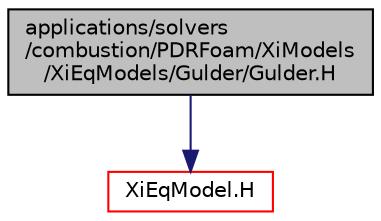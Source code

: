 digraph "applications/solvers/combustion/PDRFoam/XiModels/XiEqModels/Gulder/Gulder.H"
{
  bgcolor="transparent";
  edge [fontname="Helvetica",fontsize="10",labelfontname="Helvetica",labelfontsize="10"];
  node [fontname="Helvetica",fontsize="10",shape=record];
  Node1 [label="applications/solvers\l/combustion/PDRFoam/XiModels\l/XiEqModels/Gulder/Gulder.H",height=0.2,width=0.4,color="black", fillcolor="grey75", style="filled", fontcolor="black"];
  Node1 -> Node2 [color="midnightblue",fontsize="10",style="solid",fontname="Helvetica"];
  Node2 [label="XiEqModel.H",height=0.2,width=0.4,color="red",URL="$a03210.html"];
}
